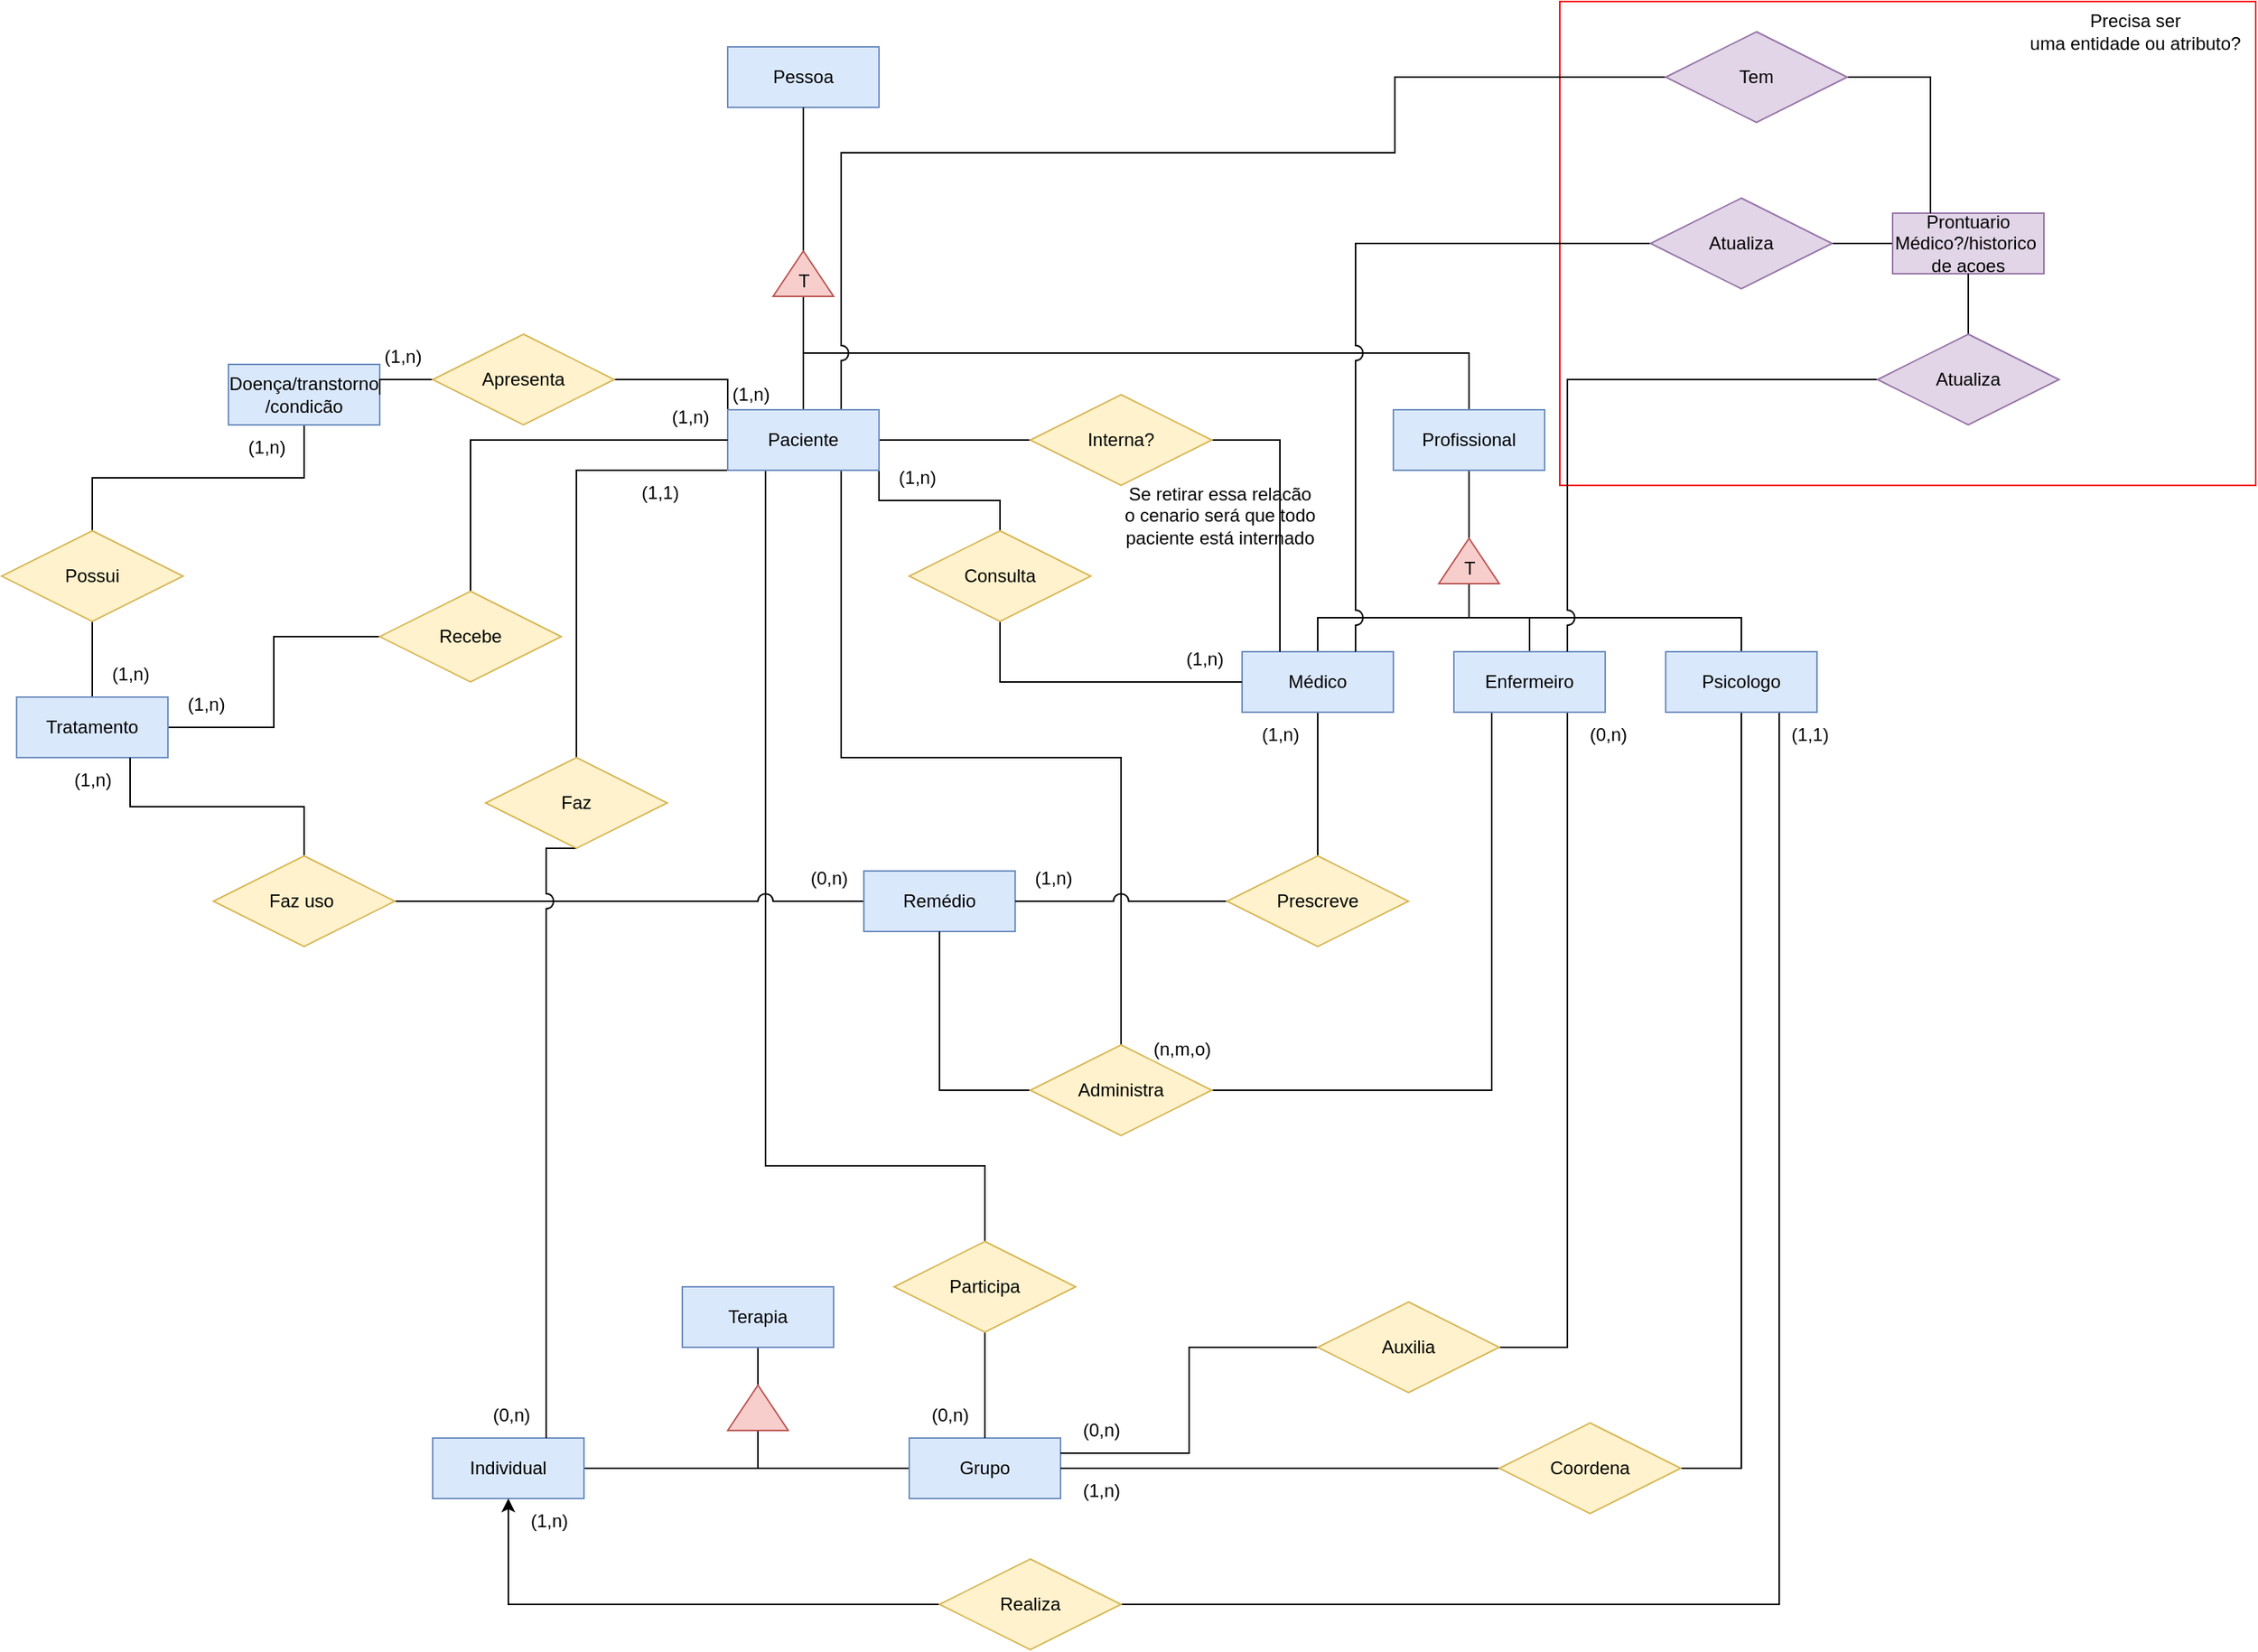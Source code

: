 <mxfile version="21.6.9" type="github">
  <diagram name="Página-1" id="hxpffWOmAhd4Fq2h1v_2">
    <mxGraphModel dx="2062" dy="608" grid="1" gridSize="10" guides="1" tooltips="1" connect="1" arrows="1" fold="1" page="1" pageScale="1" pageWidth="827" pageHeight="1169" math="0" shadow="0">
      <root>
        <mxCell id="0" />
        <mxCell id="1" parent="0" />
        <mxCell id="w2TVBVgg90Lncyqr7psY-35" value="" style="rounded=0;whiteSpace=wrap;html=1;fillColor=none;strokeColor=#fa0000;" vertex="1" parent="1">
          <mxGeometry x="710" y="10" width="460" height="320" as="geometry" />
        </mxCell>
        <mxCell id="47JgMyX84QSmUCx375vm-1" value="Pessoa" style="whiteSpace=wrap;html=1;align=center;fillColor=#dae8fc;strokeColor=#6c8ebf;" parent="1" vertex="1">
          <mxGeometry x="160" y="40" width="100" height="40" as="geometry" />
        </mxCell>
        <mxCell id="47JgMyX84QSmUCx375vm-4" style="edgeStyle=orthogonalEdgeStyle;rounded=0;orthogonalLoop=1;jettySize=auto;html=1;exitX=1;exitY=0.5;exitDx=0;exitDy=0;entryX=0.5;entryY=1;entryDx=0;entryDy=0;endArrow=none;endFill=0;" parent="1" source="47JgMyX84QSmUCx375vm-3" target="47JgMyX84QSmUCx375vm-1" edge="1">
          <mxGeometry relative="1" as="geometry">
            <mxPoint x="210" y="185" as="sourcePoint" />
            <mxPoint x="210" y="90" as="targetPoint" />
          </mxGeometry>
        </mxCell>
        <mxCell id="47JgMyX84QSmUCx375vm-15" style="edgeStyle=orthogonalEdgeStyle;rounded=0;orthogonalLoop=1;jettySize=auto;html=1;exitX=0;exitY=0.5;exitDx=0;exitDy=0;endArrow=none;endFill=0;entryX=0.5;entryY=0;entryDx=0;entryDy=0;" parent="1" source="47JgMyX84QSmUCx375vm-3" target="47JgMyX84QSmUCx375vm-7" edge="1">
          <mxGeometry relative="1" as="geometry">
            <mxPoint x="210" y="215" as="sourcePoint" />
            <mxPoint x="210" y="290" as="targetPoint" />
          </mxGeometry>
        </mxCell>
        <mxCell id="47JgMyX84QSmUCx375vm-16" style="edgeStyle=orthogonalEdgeStyle;rounded=0;orthogonalLoop=1;jettySize=auto;html=1;exitX=0;exitY=0.5;exitDx=0;exitDy=0;entryX=0.5;entryY=0;entryDx=0;entryDy=0;endArrow=none;endFill=0;jumpStyle=arc;jumpSize=10;" parent="1" source="47JgMyX84QSmUCx375vm-3" target="47JgMyX84QSmUCx375vm-8" edge="1">
          <mxGeometry relative="1" as="geometry">
            <mxPoint x="210" y="215" as="sourcePoint" />
            <mxPoint x="650" y="290" as="targetPoint" />
          </mxGeometry>
        </mxCell>
        <mxCell id="47JgMyX84QSmUCx375vm-3" value="" style="triangle;whiteSpace=wrap;html=1;rotation=-90;fillColor=#f8cecc;strokeColor=#b85450;" parent="1" vertex="1">
          <mxGeometry x="195" y="170" width="30" height="40" as="geometry" />
        </mxCell>
        <mxCell id="47JgMyX84QSmUCx375vm-41" style="edgeStyle=orthogonalEdgeStyle;rounded=0;orthogonalLoop=1;jettySize=auto;html=1;exitX=1;exitY=1;exitDx=0;exitDy=0;entryX=0.5;entryY=0;entryDx=0;entryDy=0;endArrow=none;endFill=0;" parent="1" source="47JgMyX84QSmUCx375vm-7" target="47JgMyX84QSmUCx375vm-36" edge="1">
          <mxGeometry relative="1" as="geometry">
            <mxPoint x="260" y="330" as="sourcePoint" />
            <mxPoint x="340" y="370" as="targetPoint" />
          </mxGeometry>
        </mxCell>
        <mxCell id="47JgMyX84QSmUCx375vm-47" style="edgeStyle=orthogonalEdgeStyle;rounded=0;orthogonalLoop=1;jettySize=auto;html=1;exitX=1;exitY=0.5;exitDx=0;exitDy=0;entryX=0;entryY=0.5;entryDx=0;entryDy=0;endArrow=none;endFill=0;" parent="1" source="47JgMyX84QSmUCx375vm-7" target="47JgMyX84QSmUCx375vm-46" edge="1">
          <mxGeometry relative="1" as="geometry">
            <mxPoint x="260" y="289.5" as="sourcePoint" />
            <mxPoint x="360" y="289.5" as="targetPoint" />
          </mxGeometry>
        </mxCell>
        <mxCell id="47JgMyX84QSmUCx375vm-61" style="edgeStyle=orthogonalEdgeStyle;rounded=0;orthogonalLoop=1;jettySize=auto;html=1;exitX=0.75;exitY=1;exitDx=0;exitDy=0;entryX=0.5;entryY=0;entryDx=0;entryDy=0;endArrow=none;endFill=0;jumpStyle=arc;jumpSize=10;" parent="1" source="47JgMyX84QSmUCx375vm-7" target="47JgMyX84QSmUCx375vm-57" edge="1">
          <mxGeometry relative="1" as="geometry">
            <mxPoint x="235" y="330" as="sourcePoint" />
            <mxPoint x="420" y="710" as="targetPoint" />
          </mxGeometry>
        </mxCell>
        <mxCell id="47JgMyX84QSmUCx375vm-65" style="edgeStyle=orthogonalEdgeStyle;rounded=0;orthogonalLoop=1;jettySize=auto;html=1;entryX=1;entryY=0.5;entryDx=0;entryDy=0;endArrow=none;endFill=0;exitX=0;exitY=0;exitDx=0;exitDy=0;" parent="1" source="47JgMyX84QSmUCx375vm-7" target="47JgMyX84QSmUCx375vm-64" edge="1">
          <mxGeometry relative="1" as="geometry">
            <mxPoint x="140" y="300" as="sourcePoint" />
            <mxPoint x="90" y="300" as="targetPoint" />
            <Array as="points">
              <mxPoint x="160" y="260" />
            </Array>
          </mxGeometry>
        </mxCell>
        <mxCell id="47JgMyX84QSmUCx375vm-73" style="edgeStyle=orthogonalEdgeStyle;rounded=0;orthogonalLoop=1;jettySize=auto;html=1;exitX=0.25;exitY=1;exitDx=0;exitDy=0;entryX=0.5;entryY=0;entryDx=0;entryDy=0;endArrow=none;endFill=0;jumpStyle=arc;jumpSize=10;" parent="1" source="47JgMyX84QSmUCx375vm-7" target="47JgMyX84QSmUCx375vm-71" edge="1">
          <mxGeometry relative="1" as="geometry">
            <mxPoint x="210" y="330" as="sourcePoint" />
            <mxPoint x="330" y="840" as="targetPoint" />
            <Array as="points">
              <mxPoint x="185" y="780" />
              <mxPoint x="330" y="780" />
            </Array>
          </mxGeometry>
        </mxCell>
        <mxCell id="47JgMyX84QSmUCx375vm-80" style="edgeStyle=orthogonalEdgeStyle;rounded=0;orthogonalLoop=1;jettySize=auto;html=1;exitX=0;exitY=1;exitDx=0;exitDy=0;entryX=0.5;entryY=0;entryDx=0;entryDy=0;endArrow=none;endFill=0;" parent="1" source="47JgMyX84QSmUCx375vm-7" target="47JgMyX84QSmUCx375vm-79" edge="1">
          <mxGeometry relative="1" as="geometry">
            <mxPoint x="160" y="320" as="sourcePoint" />
            <mxPoint x="15" y="500" as="targetPoint" />
            <Array as="points">
              <mxPoint x="60" y="320" />
            </Array>
          </mxGeometry>
        </mxCell>
        <mxCell id="JaHXgR09Y_bf0I58OrZL-33" style="edgeStyle=orthogonalEdgeStyle;rounded=0;orthogonalLoop=1;jettySize=auto;html=1;exitX=0.75;exitY=0;exitDx=0;exitDy=0;entryX=0;entryY=0.5;entryDx=0;entryDy=0;jumpStyle=arc;jumpSize=10;endArrow=none;endFill=0;" parent="1" source="47JgMyX84QSmUCx375vm-7" target="JaHXgR09Y_bf0I58OrZL-34" edge="1">
          <mxGeometry relative="1" as="geometry">
            <mxPoint x="600.0" y="50" as="targetPoint" />
            <Array as="points">
              <mxPoint x="235" y="110" />
              <mxPoint x="601" y="110" />
              <mxPoint x="601" y="60" />
            </Array>
          </mxGeometry>
        </mxCell>
        <mxCell id="47JgMyX84QSmUCx375vm-7" value="Paciente" style="whiteSpace=wrap;html=1;align=center;fillColor=#dae8fc;strokeColor=#6c8ebf;" parent="1" vertex="1">
          <mxGeometry x="160" y="280" width="100" height="40" as="geometry" />
        </mxCell>
        <mxCell id="47JgMyX84QSmUCx375vm-17" style="edgeStyle=orthogonalEdgeStyle;rounded=0;orthogonalLoop=1;jettySize=auto;html=1;exitX=0.5;exitY=1;exitDx=0;exitDy=0;entryX=1;entryY=0.5;entryDx=0;entryDy=0;endArrow=none;endFill=0;" parent="1" source="47JgMyX84QSmUCx375vm-8" target="47JgMyX84QSmUCx375vm-11" edge="1">
          <mxGeometry relative="1" as="geometry" />
        </mxCell>
        <mxCell id="47JgMyX84QSmUCx375vm-8" value="Profissional" style="whiteSpace=wrap;html=1;align=center;fillColor=#dae8fc;strokeColor=#6c8ebf;" parent="1" vertex="1">
          <mxGeometry x="600" y="280" width="100" height="40" as="geometry" />
        </mxCell>
        <mxCell id="47JgMyX84QSmUCx375vm-18" style="edgeStyle=orthogonalEdgeStyle;rounded=0;orthogonalLoop=1;jettySize=auto;html=1;exitX=0;exitY=0.5;exitDx=0;exitDy=0;endArrow=none;endFill=0;" parent="1" source="47JgMyX84QSmUCx375vm-11" target="47JgMyX84QSmUCx375vm-12" edge="1">
          <mxGeometry relative="1" as="geometry" />
        </mxCell>
        <mxCell id="47JgMyX84QSmUCx375vm-19" style="edgeStyle=orthogonalEdgeStyle;rounded=0;orthogonalLoop=1;jettySize=auto;html=1;exitX=0;exitY=0.5;exitDx=0;exitDy=0;entryX=0.5;entryY=0;entryDx=0;entryDy=0;endArrow=none;endFill=0;" parent="1" source="47JgMyX84QSmUCx375vm-11" target="47JgMyX84QSmUCx375vm-13" edge="1">
          <mxGeometry relative="1" as="geometry" />
        </mxCell>
        <mxCell id="47JgMyX84QSmUCx375vm-20" style="edgeStyle=orthogonalEdgeStyle;rounded=0;orthogonalLoop=1;jettySize=auto;html=1;exitX=0;exitY=0.5;exitDx=0;exitDy=0;entryX=0.5;entryY=0;entryDx=0;entryDy=0;endArrow=none;endFill=0;" parent="1" source="47JgMyX84QSmUCx375vm-11" target="47JgMyX84QSmUCx375vm-14" edge="1">
          <mxGeometry relative="1" as="geometry" />
        </mxCell>
        <mxCell id="47JgMyX84QSmUCx375vm-11" value="" style="triangle;whiteSpace=wrap;html=1;rotation=-90;fillColor=#f8cecc;strokeColor=#b85450;" parent="1" vertex="1">
          <mxGeometry x="635" y="360" width="30" height="40" as="geometry" />
        </mxCell>
        <mxCell id="47JgMyX84QSmUCx375vm-44" style="edgeStyle=orthogonalEdgeStyle;rounded=0;orthogonalLoop=1;jettySize=auto;html=1;exitX=0.5;exitY=1;exitDx=0;exitDy=0;endArrow=none;endFill=0;" parent="1" source="47JgMyX84QSmUCx375vm-12" target="47JgMyX84QSmUCx375vm-37" edge="1">
          <mxGeometry relative="1" as="geometry" />
        </mxCell>
        <mxCell id="47JgMyX84QSmUCx375vm-12" value="Médico" style="whiteSpace=wrap;html=1;align=center;fillColor=#dae8fc;strokeColor=#6c8ebf;" parent="1" vertex="1">
          <mxGeometry x="500" y="440" width="100" height="40" as="geometry" />
        </mxCell>
        <mxCell id="47JgMyX84QSmUCx375vm-58" style="edgeStyle=orthogonalEdgeStyle;rounded=0;orthogonalLoop=1;jettySize=auto;html=1;exitX=0.25;exitY=1;exitDx=0;exitDy=0;entryX=1;entryY=0.5;entryDx=0;entryDy=0;endArrow=none;endFill=0;" parent="1" source="47JgMyX84QSmUCx375vm-13" target="47JgMyX84QSmUCx375vm-57" edge="1">
          <mxGeometry relative="1" as="geometry" />
        </mxCell>
        <mxCell id="JaHXgR09Y_bf0I58OrZL-21" style="edgeStyle=orthogonalEdgeStyle;rounded=0;orthogonalLoop=1;jettySize=auto;html=1;exitX=0.75;exitY=1;exitDx=0;exitDy=0;entryX=1;entryY=0.5;entryDx=0;entryDy=0;endArrow=none;endFill=0;" parent="1" source="47JgMyX84QSmUCx375vm-13" target="JaHXgR09Y_bf0I58OrZL-20" edge="1">
          <mxGeometry relative="1" as="geometry" />
        </mxCell>
        <mxCell id="47JgMyX84QSmUCx375vm-13" value="Enfermeiro" style="whiteSpace=wrap;html=1;align=center;fillColor=#dae8fc;strokeColor=#6c8ebf;" parent="1" vertex="1">
          <mxGeometry x="640" y="440" width="100" height="40" as="geometry" />
        </mxCell>
        <mxCell id="47JgMyX84QSmUCx375vm-68" style="edgeStyle=orthogonalEdgeStyle;rounded=0;orthogonalLoop=1;jettySize=auto;html=1;exitX=0.5;exitY=1;exitDx=0;exitDy=0;entryX=1;entryY=0.5;entryDx=0;entryDy=0;endArrow=none;endFill=0;" parent="1" source="47JgMyX84QSmUCx375vm-14" target="47JgMyX84QSmUCx375vm-67" edge="1">
          <mxGeometry relative="1" as="geometry" />
        </mxCell>
        <mxCell id="JaHXgR09Y_bf0I58OrZL-15" style="edgeStyle=orthogonalEdgeStyle;rounded=0;orthogonalLoop=1;jettySize=auto;html=1;exitX=0.75;exitY=1;exitDx=0;exitDy=0;entryX=1;entryY=0.5;entryDx=0;entryDy=0;endArrow=none;endFill=0;" parent="1" source="47JgMyX84QSmUCx375vm-14" target="JaHXgR09Y_bf0I58OrZL-14" edge="1">
          <mxGeometry relative="1" as="geometry" />
        </mxCell>
        <mxCell id="47JgMyX84QSmUCx375vm-14" value="Psicologo" style="whiteSpace=wrap;html=1;align=center;fillColor=#dae8fc;strokeColor=#6c8ebf;" parent="1" vertex="1">
          <mxGeometry x="780" y="440" width="100" height="40" as="geometry" />
        </mxCell>
        <mxCell id="JaHXgR09Y_bf0I58OrZL-9" style="edgeStyle=orthogonalEdgeStyle;rounded=0;orthogonalLoop=1;jettySize=auto;html=1;exitX=0;exitY=0.5;exitDx=0;exitDy=0;entryX=1;entryY=0.5;entryDx=0;entryDy=0;jumpStyle=arc;jumpSize=10;endArrow=none;endFill=0;" parent="1" source="47JgMyX84QSmUCx375vm-22" target="JaHXgR09Y_bf0I58OrZL-7" edge="1">
          <mxGeometry relative="1" as="geometry" />
        </mxCell>
        <mxCell id="47JgMyX84QSmUCx375vm-22" value="Remédio" style="whiteSpace=wrap;html=1;align=center;fillColor=#dae8fc;strokeColor=#6c8ebf;" parent="1" vertex="1">
          <mxGeometry x="250" y="585" width="100" height="40" as="geometry" />
        </mxCell>
        <mxCell id="JaHXgR09Y_bf0I58OrZL-5" style="edgeStyle=orthogonalEdgeStyle;rounded=0;orthogonalLoop=1;jettySize=auto;html=1;exitX=0.5;exitY=1;exitDx=0;exitDy=0;entryX=0.5;entryY=0;entryDx=0;entryDy=0;endArrow=none;endFill=0;" parent="1" source="47JgMyX84QSmUCx375vm-23" target="JaHXgR09Y_bf0I58OrZL-4" edge="1">
          <mxGeometry relative="1" as="geometry" />
        </mxCell>
        <mxCell id="47JgMyX84QSmUCx375vm-23" value="Doença/transtorno&lt;br&gt;/condicão" style="whiteSpace=wrap;html=1;align=center;fillColor=#dae8fc;strokeColor=#6c8ebf;" parent="1" vertex="1">
          <mxGeometry x="-170" y="250" width="100" height="40" as="geometry" />
        </mxCell>
        <mxCell id="47JgMyX84QSmUCx375vm-76" style="edgeStyle=orthogonalEdgeStyle;rounded=0;orthogonalLoop=1;jettySize=auto;html=1;exitX=0.5;exitY=1;exitDx=0;exitDy=0;entryX=1;entryY=0.5;entryDx=0;entryDy=0;endArrow=none;endFill=0;" parent="1" source="47JgMyX84QSmUCx375vm-24" target="47JgMyX84QSmUCx375vm-26" edge="1">
          <mxGeometry relative="1" as="geometry" />
        </mxCell>
        <mxCell id="47JgMyX84QSmUCx375vm-24" value="Terapia" style="whiteSpace=wrap;html=1;align=center;fillColor=#dae8fc;strokeColor=#6c8ebf;" parent="1" vertex="1">
          <mxGeometry x="130" y="860" width="100" height="40" as="geometry" />
        </mxCell>
        <mxCell id="47JgMyX84QSmUCx375vm-77" style="edgeStyle=orthogonalEdgeStyle;rounded=0;orthogonalLoop=1;jettySize=auto;html=1;exitX=0;exitY=0.5;exitDx=0;exitDy=0;entryX=0;entryY=0.5;entryDx=0;entryDy=0;endArrow=none;endFill=0;" parent="1" source="47JgMyX84QSmUCx375vm-26" target="47JgMyX84QSmUCx375vm-30" edge="1">
          <mxGeometry relative="1" as="geometry" />
        </mxCell>
        <mxCell id="47JgMyX84QSmUCx375vm-78" style="edgeStyle=orthogonalEdgeStyle;rounded=0;orthogonalLoop=1;jettySize=auto;html=1;exitX=0;exitY=0.5;exitDx=0;exitDy=0;entryX=1;entryY=0.5;entryDx=0;entryDy=0;endArrow=none;endFill=0;" parent="1" source="47JgMyX84QSmUCx375vm-26" target="47JgMyX84QSmUCx375vm-28" edge="1">
          <mxGeometry relative="1" as="geometry" />
        </mxCell>
        <mxCell id="47JgMyX84QSmUCx375vm-26" value="" style="triangle;whiteSpace=wrap;html=1;rotation=-90;fillColor=#f8cecc;strokeColor=#b85450;" parent="1" vertex="1">
          <mxGeometry x="165" y="920" width="30" height="40" as="geometry" />
        </mxCell>
        <mxCell id="47JgMyX84QSmUCx375vm-28" value="Individual" style="whiteSpace=wrap;html=1;align=center;fillColor=#dae8fc;strokeColor=#6c8ebf;" parent="1" vertex="1">
          <mxGeometry x="-35" y="960" width="100" height="40" as="geometry" />
        </mxCell>
        <mxCell id="47JgMyX84QSmUCx375vm-30" value="Grupo" style="whiteSpace=wrap;html=1;align=center;fillColor=#dae8fc;strokeColor=#6c8ebf;" parent="1" vertex="1">
          <mxGeometry x="280" y="960" width="100" height="40" as="geometry" />
        </mxCell>
        <mxCell id="47JgMyX84QSmUCx375vm-42" style="edgeStyle=orthogonalEdgeStyle;rounded=0;orthogonalLoop=1;jettySize=auto;html=1;exitX=0.5;exitY=1;exitDx=0;exitDy=0;entryX=0;entryY=0.5;entryDx=0;entryDy=0;endArrow=none;endFill=0;" parent="1" source="47JgMyX84QSmUCx375vm-36" target="47JgMyX84QSmUCx375vm-12" edge="1">
          <mxGeometry relative="1" as="geometry">
            <mxPoint x="340" y="430" as="sourcePoint" />
            <mxPoint x="500" y="470" as="targetPoint" />
          </mxGeometry>
        </mxCell>
        <mxCell id="47JgMyX84QSmUCx375vm-36" value="Consulta" style="shape=rhombus;perimeter=rhombusPerimeter;whiteSpace=wrap;html=1;align=center;fillColor=#fff2cc;strokeColor=#d6b656;" parent="1" vertex="1">
          <mxGeometry x="280" y="360" width="120" height="60" as="geometry" />
        </mxCell>
        <mxCell id="47JgMyX84QSmUCx375vm-45" style="edgeStyle=orthogonalEdgeStyle;rounded=0;orthogonalLoop=1;jettySize=auto;html=1;exitX=0;exitY=0.5;exitDx=0;exitDy=0;entryX=1;entryY=0.5;entryDx=0;entryDy=0;jumpStyle=arc;endArrow=none;endFill=0;jumpSize=10;" parent="1" source="47JgMyX84QSmUCx375vm-37" target="47JgMyX84QSmUCx375vm-22" edge="1">
          <mxGeometry relative="1" as="geometry">
            <mxPoint x="490" y="615" as="sourcePoint" />
            <mxPoint x="185" y="615" as="targetPoint" />
          </mxGeometry>
        </mxCell>
        <mxCell id="47JgMyX84QSmUCx375vm-37" value="Prescreve" style="shape=rhombus;perimeter=rhombusPerimeter;whiteSpace=wrap;html=1;align=center;fillColor=#fff2cc;strokeColor=#d6b656;" parent="1" vertex="1">
          <mxGeometry x="490" y="575" width="120" height="60" as="geometry" />
        </mxCell>
        <mxCell id="47JgMyX84QSmUCx375vm-50" style="edgeStyle=orthogonalEdgeStyle;rounded=0;orthogonalLoop=1;jettySize=auto;html=1;exitX=1;exitY=0.5;exitDx=0;exitDy=0;entryX=0.25;entryY=0;entryDx=0;entryDy=0;endArrow=none;endFill=0;" parent="1" source="47JgMyX84QSmUCx375vm-46" target="47JgMyX84QSmUCx375vm-12" edge="1">
          <mxGeometry relative="1" as="geometry">
            <mxPoint x="420" y="340" as="sourcePoint" />
            <mxPoint x="525" y="450" as="targetPoint" />
          </mxGeometry>
        </mxCell>
        <mxCell id="47JgMyX84QSmUCx375vm-46" value="Interna?" style="shape=rhombus;perimeter=rhombusPerimeter;whiteSpace=wrap;html=1;align=center;fillColor=#fff2cc;strokeColor=#d6b656;" parent="1" vertex="1">
          <mxGeometry x="360" y="270" width="120" height="60" as="geometry" />
        </mxCell>
        <mxCell id="47JgMyX84QSmUCx375vm-59" style="edgeStyle=orthogonalEdgeStyle;rounded=0;orthogonalLoop=1;jettySize=auto;html=1;exitX=0;exitY=0.5;exitDx=0;exitDy=0;entryX=0.5;entryY=1;entryDx=0;entryDy=0;endArrow=none;endFill=0;" parent="1" source="47JgMyX84QSmUCx375vm-57" target="47JgMyX84QSmUCx375vm-22" edge="1">
          <mxGeometry relative="1" as="geometry" />
        </mxCell>
        <mxCell id="47JgMyX84QSmUCx375vm-57" value="Administra" style="shape=rhombus;perimeter=rhombusPerimeter;whiteSpace=wrap;html=1;align=center;fillColor=#fff2cc;strokeColor=#d6b656;" parent="1" vertex="1">
          <mxGeometry x="360" y="700" width="120" height="60" as="geometry" />
        </mxCell>
        <mxCell id="47JgMyX84QSmUCx375vm-66" style="edgeStyle=orthogonalEdgeStyle;rounded=0;orthogonalLoop=1;jettySize=auto;html=1;exitX=0;exitY=0.5;exitDx=0;exitDy=0;entryX=1;entryY=0.5;entryDx=0;entryDy=0;endArrow=none;endFill=0;" parent="1" source="47JgMyX84QSmUCx375vm-64" target="47JgMyX84QSmUCx375vm-23" edge="1">
          <mxGeometry relative="1" as="geometry">
            <mxPoint x="-30" y="300" as="sourcePoint" />
            <mxPoint x="-70" y="300" as="targetPoint" />
          </mxGeometry>
        </mxCell>
        <mxCell id="47JgMyX84QSmUCx375vm-64" value="Apresenta" style="shape=rhombus;perimeter=rhombusPerimeter;whiteSpace=wrap;html=1;align=center;fillColor=#fff2cc;strokeColor=#d6b656;" parent="1" vertex="1">
          <mxGeometry x="-35" y="230" width="120" height="60" as="geometry" />
        </mxCell>
        <mxCell id="47JgMyX84QSmUCx375vm-69" style="edgeStyle=orthogonalEdgeStyle;rounded=0;orthogonalLoop=1;jettySize=auto;html=1;exitX=0;exitY=0.5;exitDx=0;exitDy=0;entryX=1;entryY=0.5;entryDx=0;entryDy=0;endArrow=none;endFill=0;" parent="1" source="47JgMyX84QSmUCx375vm-67" target="47JgMyX84QSmUCx375vm-30" edge="1">
          <mxGeometry relative="1" as="geometry" />
        </mxCell>
        <mxCell id="47JgMyX84QSmUCx375vm-67" value="Coordena" style="shape=rhombus;perimeter=rhombusPerimeter;whiteSpace=wrap;html=1;align=center;fillColor=#fff2cc;strokeColor=#d6b656;" parent="1" vertex="1">
          <mxGeometry x="670" y="950" width="120" height="60" as="geometry" />
        </mxCell>
        <mxCell id="47JgMyX84QSmUCx375vm-75" style="edgeStyle=orthogonalEdgeStyle;rounded=0;orthogonalLoop=1;jettySize=auto;html=1;exitX=0.5;exitY=1;exitDx=0;exitDy=0;entryX=0.5;entryY=0;entryDx=0;entryDy=0;endArrow=none;endFill=0;" parent="1" source="47JgMyX84QSmUCx375vm-71" target="47JgMyX84QSmUCx375vm-30" edge="1">
          <mxGeometry relative="1" as="geometry" />
        </mxCell>
        <mxCell id="47JgMyX84QSmUCx375vm-71" value="Participa" style="shape=rhombus;perimeter=rhombusPerimeter;whiteSpace=wrap;html=1;align=center;fillColor=#fff2cc;strokeColor=#d6b656;" parent="1" vertex="1">
          <mxGeometry x="270" y="830" width="120" height="60" as="geometry" />
        </mxCell>
        <mxCell id="47JgMyX84QSmUCx375vm-81" style="edgeStyle=orthogonalEdgeStyle;rounded=0;orthogonalLoop=1;jettySize=auto;html=1;exitX=0.5;exitY=1;exitDx=0;exitDy=0;jumpStyle=arc;endArrow=none;endFill=0;entryX=0.75;entryY=0;entryDx=0;entryDy=0;jumpSize=10;" parent="1" source="47JgMyX84QSmUCx375vm-79" target="47JgMyX84QSmUCx375vm-28" edge="1">
          <mxGeometry relative="1" as="geometry">
            <mxPoint x="15" y="560" as="sourcePoint" />
            <mxPoint x="50" y="910" as="targetPoint" />
            <Array as="points">
              <mxPoint x="40" y="570" />
            </Array>
          </mxGeometry>
        </mxCell>
        <mxCell id="47JgMyX84QSmUCx375vm-79" value="Faz" style="shape=rhombus;perimeter=rhombusPerimeter;whiteSpace=wrap;html=1;align=center;fillColor=#fff2cc;strokeColor=#d6b656;" parent="1" vertex="1">
          <mxGeometry y="510" width="120" height="60" as="geometry" />
        </mxCell>
        <mxCell id="JaHXgR09Y_bf0I58OrZL-6" style="edgeStyle=orthogonalEdgeStyle;rounded=0;orthogonalLoop=1;jettySize=auto;html=1;exitX=0.5;exitY=0;exitDx=0;exitDy=0;entryX=0.5;entryY=1;entryDx=0;entryDy=0;endArrow=none;endFill=0;" parent="1" source="JaHXgR09Y_bf0I58OrZL-3" target="JaHXgR09Y_bf0I58OrZL-4" edge="1">
          <mxGeometry relative="1" as="geometry" />
        </mxCell>
        <mxCell id="JaHXgR09Y_bf0I58OrZL-11" style="edgeStyle=orthogonalEdgeStyle;rounded=0;orthogonalLoop=1;jettySize=auto;html=1;exitX=1;exitY=0.5;exitDx=0;exitDy=0;entryX=0;entryY=0.5;entryDx=0;entryDy=0;endArrow=none;endFill=0;" parent="1" source="JaHXgR09Y_bf0I58OrZL-3" target="JaHXgR09Y_bf0I58OrZL-10" edge="1">
          <mxGeometry relative="1" as="geometry" />
        </mxCell>
        <mxCell id="JaHXgR09Y_bf0I58OrZL-3" value="Tratamento" style="whiteSpace=wrap;html=1;align=center;fillColor=#dae8fc;strokeColor=#6c8ebf;" parent="1" vertex="1">
          <mxGeometry x="-310" y="470" width="100" height="40" as="geometry" />
        </mxCell>
        <mxCell id="JaHXgR09Y_bf0I58OrZL-4" value="Possui" style="shape=rhombus;perimeter=rhombusPerimeter;whiteSpace=wrap;html=1;align=center;fillColor=#fff2cc;strokeColor=#d6b656;" parent="1" vertex="1">
          <mxGeometry x="-320" y="360" width="120" height="60" as="geometry" />
        </mxCell>
        <mxCell id="JaHXgR09Y_bf0I58OrZL-8" style="edgeStyle=orthogonalEdgeStyle;rounded=0;orthogonalLoop=1;jettySize=auto;html=1;exitX=0.5;exitY=0;exitDx=0;exitDy=0;entryX=0.75;entryY=1;entryDx=0;entryDy=0;endArrow=none;endFill=0;" parent="1" source="JaHXgR09Y_bf0I58OrZL-7" target="JaHXgR09Y_bf0I58OrZL-3" edge="1">
          <mxGeometry relative="1" as="geometry" />
        </mxCell>
        <mxCell id="JaHXgR09Y_bf0I58OrZL-7" value="Faz uso&amp;nbsp;" style="shape=rhombus;perimeter=rhombusPerimeter;whiteSpace=wrap;html=1;align=center;fillColor=#fff2cc;strokeColor=#d6b656;" parent="1" vertex="1">
          <mxGeometry x="-180" y="575" width="120" height="60" as="geometry" />
        </mxCell>
        <mxCell id="JaHXgR09Y_bf0I58OrZL-12" style="edgeStyle=orthogonalEdgeStyle;rounded=0;orthogonalLoop=1;jettySize=auto;html=1;exitX=0.5;exitY=0;exitDx=0;exitDy=0;entryX=0;entryY=0.5;entryDx=0;entryDy=0;endArrow=none;endFill=0;" parent="1" source="JaHXgR09Y_bf0I58OrZL-10" target="47JgMyX84QSmUCx375vm-7" edge="1">
          <mxGeometry relative="1" as="geometry" />
        </mxCell>
        <mxCell id="JaHXgR09Y_bf0I58OrZL-10" value="Recebe" style="shape=rhombus;perimeter=rhombusPerimeter;whiteSpace=wrap;html=1;align=center;fillColor=#fff2cc;strokeColor=#d6b656;" parent="1" vertex="1">
          <mxGeometry x="-70" y="400" width="120" height="60" as="geometry" />
        </mxCell>
        <mxCell id="JaHXgR09Y_bf0I58OrZL-16" style="edgeStyle=orthogonalEdgeStyle;rounded=0;orthogonalLoop=1;jettySize=auto;html=1;exitX=0;exitY=0.5;exitDx=0;exitDy=0;entryX=0.5;entryY=1;entryDx=0;entryDy=0;" parent="1" source="JaHXgR09Y_bf0I58OrZL-14" target="47JgMyX84QSmUCx375vm-28" edge="1">
          <mxGeometry relative="1" as="geometry" />
        </mxCell>
        <mxCell id="JaHXgR09Y_bf0I58OrZL-14" value="Realiza" style="shape=rhombus;perimeter=rhombusPerimeter;whiteSpace=wrap;html=1;align=center;fillColor=#fff2cc;strokeColor=#d6b656;" parent="1" vertex="1">
          <mxGeometry x="300" y="1040" width="120" height="60" as="geometry" />
        </mxCell>
        <mxCell id="JaHXgR09Y_bf0I58OrZL-22" style="edgeStyle=orthogonalEdgeStyle;rounded=0;orthogonalLoop=1;jettySize=auto;html=1;exitX=0;exitY=0.5;exitDx=0;exitDy=0;entryX=1;entryY=0.25;entryDx=0;entryDy=0;endArrow=none;endFill=0;" parent="1" source="JaHXgR09Y_bf0I58OrZL-20" target="47JgMyX84QSmUCx375vm-30" edge="1">
          <mxGeometry relative="1" as="geometry" />
        </mxCell>
        <mxCell id="JaHXgR09Y_bf0I58OrZL-20" value="Auxilia" style="shape=rhombus;perimeter=rhombusPerimeter;whiteSpace=wrap;html=1;align=center;fillColor=#fff2cc;strokeColor=#d6b656;" parent="1" vertex="1">
          <mxGeometry x="550" y="870" width="120" height="60" as="geometry" />
        </mxCell>
        <mxCell id="JaHXgR09Y_bf0I58OrZL-28" style="edgeStyle=orthogonalEdgeStyle;rounded=0;orthogonalLoop=1;jettySize=auto;html=1;exitX=0;exitY=0.5;exitDx=0;exitDy=0;entryX=1;entryY=0.5;entryDx=0;entryDy=0;endArrow=none;endFill=0;" parent="1" source="JaHXgR09Y_bf0I58OrZL-23" target="JaHXgR09Y_bf0I58OrZL-26" edge="1">
          <mxGeometry relative="1" as="geometry" />
        </mxCell>
        <mxCell id="JaHXgR09Y_bf0I58OrZL-23" value="Prontuario&lt;br&gt;Médico?/historico&amp;nbsp;&lt;br&gt;de acoes" style="whiteSpace=wrap;html=1;align=center;fillColor=#e1d5e7;strokeColor=#9673a6;" parent="1" vertex="1">
          <mxGeometry x="930" y="150" width="100" height="40" as="geometry" />
        </mxCell>
        <mxCell id="JaHXgR09Y_bf0I58OrZL-29" style="edgeStyle=orthogonalEdgeStyle;rounded=0;orthogonalLoop=1;jettySize=auto;html=1;exitX=0;exitY=0.5;exitDx=0;exitDy=0;entryX=0.75;entryY=0;entryDx=0;entryDy=0;jumpStyle=arc;jumpSize=10;endArrow=none;endFill=0;" parent="1" source="JaHXgR09Y_bf0I58OrZL-26" target="47JgMyX84QSmUCx375vm-12" edge="1">
          <mxGeometry relative="1" as="geometry" />
        </mxCell>
        <mxCell id="JaHXgR09Y_bf0I58OrZL-26" value="Atualiza" style="shape=rhombus;perimeter=rhombusPerimeter;whiteSpace=wrap;html=1;align=center;fillColor=#e1d5e7;strokeColor=#9673a6;" parent="1" vertex="1">
          <mxGeometry x="770" y="140" width="120" height="60" as="geometry" />
        </mxCell>
        <mxCell id="JaHXgR09Y_bf0I58OrZL-31" style="edgeStyle=orthogonalEdgeStyle;rounded=0;orthogonalLoop=1;jettySize=auto;html=1;exitX=0.5;exitY=0;exitDx=0;exitDy=0;entryX=0.5;entryY=1;entryDx=0;entryDy=0;endArrow=none;endFill=0;" parent="1" source="JaHXgR09Y_bf0I58OrZL-30" target="JaHXgR09Y_bf0I58OrZL-23" edge="1">
          <mxGeometry relative="1" as="geometry" />
        </mxCell>
        <mxCell id="JaHXgR09Y_bf0I58OrZL-32" style="edgeStyle=orthogonalEdgeStyle;rounded=0;orthogonalLoop=1;jettySize=auto;html=1;exitX=0;exitY=0.5;exitDx=0;exitDy=0;entryX=0.75;entryY=0;entryDx=0;entryDy=0;jumpStyle=arc;jumpSize=10;endArrow=none;endFill=0;" parent="1" source="JaHXgR09Y_bf0I58OrZL-30" target="47JgMyX84QSmUCx375vm-13" edge="1">
          <mxGeometry relative="1" as="geometry" />
        </mxCell>
        <mxCell id="JaHXgR09Y_bf0I58OrZL-30" value="Atualiza" style="shape=rhombus;perimeter=rhombusPerimeter;whiteSpace=wrap;html=1;align=center;fillColor=#e1d5e7;strokeColor=#9673a6;" parent="1" vertex="1">
          <mxGeometry x="920" y="230" width="120" height="60" as="geometry" />
        </mxCell>
        <mxCell id="JaHXgR09Y_bf0I58OrZL-35" style="edgeStyle=orthogonalEdgeStyle;rounded=0;orthogonalLoop=1;jettySize=auto;html=1;exitX=1;exitY=0.5;exitDx=0;exitDy=0;entryX=0.25;entryY=0;entryDx=0;entryDy=0;endArrow=none;endFill=0;" parent="1" source="JaHXgR09Y_bf0I58OrZL-34" target="JaHXgR09Y_bf0I58OrZL-23" edge="1">
          <mxGeometry relative="1" as="geometry" />
        </mxCell>
        <mxCell id="JaHXgR09Y_bf0I58OrZL-34" value="Tem" style="shape=rhombus;perimeter=rhombusPerimeter;whiteSpace=wrap;html=1;align=center;fillColor=#e1d5e7;strokeColor=#9673a6;" parent="1" vertex="1">
          <mxGeometry x="780" y="30" width="120" height="60" as="geometry" />
        </mxCell>
        <mxCell id="w2TVBVgg90Lncyqr7psY-1" value="Precisa ser&lt;br&gt;uma entidade ou atributo?" style="text;html=1;align=center;verticalAlign=middle;resizable=0;points=[];autosize=1;strokeColor=none;fillColor=none;" vertex="1" parent="1">
          <mxGeometry x="1010" y="10" width="160" height="40" as="geometry" />
        </mxCell>
        <mxCell id="w2TVBVgg90Lncyqr7psY-2" value="Se retirar essa relacão&lt;br&gt;o cenario será que todo&lt;br&gt;paciente está internado" style="text;html=1;align=center;verticalAlign=middle;resizable=0;points=[];autosize=1;strokeColor=none;fillColor=none;" vertex="1" parent="1">
          <mxGeometry x="410" y="320" width="150" height="60" as="geometry" />
        </mxCell>
        <mxCell id="w2TVBVgg90Lncyqr7psY-4" value="(1,n)" style="text;html=1;align=center;verticalAlign=middle;resizable=0;points=[];autosize=1;strokeColor=none;fillColor=none;" vertex="1" parent="1">
          <mxGeometry x="450" y="430" width="50" height="30" as="geometry" />
        </mxCell>
        <mxCell id="w2TVBVgg90Lncyqr7psY-7" value="(1,n)" style="text;html=1;align=center;verticalAlign=middle;resizable=0;points=[];autosize=1;strokeColor=none;fillColor=none;" vertex="1" parent="1">
          <mxGeometry x="260" y="310" width="50" height="30" as="geometry" />
        </mxCell>
        <mxCell id="w2TVBVgg90Lncyqr7psY-8" value="(1,n)" style="text;html=1;align=center;verticalAlign=middle;resizable=0;points=[];autosize=1;strokeColor=none;fillColor=none;" vertex="1" parent="1">
          <mxGeometry x="500" y="480" width="50" height="30" as="geometry" />
        </mxCell>
        <mxCell id="w2TVBVgg90Lncyqr7psY-9" value="(1,n)" style="text;html=1;align=center;verticalAlign=middle;resizable=0;points=[];autosize=1;strokeColor=none;fillColor=none;" vertex="1" parent="1">
          <mxGeometry x="350" y="575" width="50" height="30" as="geometry" />
        </mxCell>
        <mxCell id="w2TVBVgg90Lncyqr7psY-10" value="&amp;nbsp;(0,n)" style="text;html=1;align=center;verticalAlign=middle;resizable=0;points=[];autosize=1;strokeColor=none;fillColor=none;" vertex="1" parent="1">
          <mxGeometry x="200" y="575" width="50" height="30" as="geometry" />
        </mxCell>
        <mxCell id="w2TVBVgg90Lncyqr7psY-11" value="T" style="text;html=1;align=center;verticalAlign=middle;resizable=0;points=[];autosize=1;strokeColor=none;fillColor=none;" vertex="1" parent="1">
          <mxGeometry x="195" y="180" width="30" height="30" as="geometry" />
        </mxCell>
        <mxCell id="w2TVBVgg90Lncyqr7psY-12" value="T" style="text;html=1;align=center;verticalAlign=middle;resizable=0;points=[];autosize=1;strokeColor=none;fillColor=none;" vertex="1" parent="1">
          <mxGeometry x="635" y="370" width="30" height="30" as="geometry" />
        </mxCell>
        <mxCell id="w2TVBVgg90Lncyqr7psY-14" value="(n,m,o)" style="text;html=1;align=center;verticalAlign=middle;resizable=0;points=[];autosize=1;strokeColor=none;fillColor=none;" vertex="1" parent="1">
          <mxGeometry x="430" y="688" width="60" height="30" as="geometry" />
        </mxCell>
        <mxCell id="w2TVBVgg90Lncyqr7psY-15" value="&amp;nbsp;(0,n)" style="text;html=1;align=center;verticalAlign=middle;resizable=0;points=[];autosize=1;strokeColor=none;fillColor=none;" vertex="1" parent="1">
          <mxGeometry x="280" y="930" width="50" height="30" as="geometry" />
        </mxCell>
        <mxCell id="w2TVBVgg90Lncyqr7psY-16" value="&amp;nbsp;(0,n)" style="text;html=1;align=center;verticalAlign=middle;resizable=0;points=[];autosize=1;strokeColor=none;fillColor=none;" vertex="1" parent="1">
          <mxGeometry x="-10" y="930" width="50" height="30" as="geometry" />
        </mxCell>
        <mxCell id="w2TVBVgg90Lncyqr7psY-17" value="(1,1)" style="text;html=1;align=center;verticalAlign=middle;resizable=0;points=[];autosize=1;strokeColor=none;fillColor=none;" vertex="1" parent="1">
          <mxGeometry x="90" y="320" width="50" height="30" as="geometry" />
        </mxCell>
        <mxCell id="w2TVBVgg90Lncyqr7psY-18" value="(1,n)" style="text;html=1;align=center;verticalAlign=middle;resizable=0;points=[];autosize=1;strokeColor=none;fillColor=none;" vertex="1" parent="1">
          <mxGeometry x="150" y="255" width="50" height="30" as="geometry" />
        </mxCell>
        <mxCell id="w2TVBVgg90Lncyqr7psY-25" value="&amp;nbsp;(1,n)" style="text;html=1;align=center;verticalAlign=middle;resizable=0;points=[];autosize=1;strokeColor=none;fillColor=none;" vertex="1" parent="1">
          <mxGeometry x="15" y="1000" width="50" height="30" as="geometry" />
        </mxCell>
        <mxCell id="w2TVBVgg90Lncyqr7psY-26" value="&amp;nbsp;(1,n)" style="text;html=1;align=center;verticalAlign=middle;resizable=0;points=[];autosize=1;strokeColor=none;fillColor=none;" vertex="1" parent="1">
          <mxGeometry x="380" y="980" width="50" height="30" as="geometry" />
        </mxCell>
        <mxCell id="w2TVBVgg90Lncyqr7psY-27" value="&amp;nbsp;(0,n)" style="text;html=1;align=center;verticalAlign=middle;resizable=0;points=[];autosize=1;strokeColor=none;fillColor=none;" vertex="1" parent="1">
          <mxGeometry x="380" y="940" width="50" height="30" as="geometry" />
        </mxCell>
        <mxCell id="w2TVBVgg90Lncyqr7psY-28" value="(1,1)" style="text;html=1;align=center;verticalAlign=middle;resizable=0;points=[];autosize=1;strokeColor=none;fillColor=none;" vertex="1" parent="1">
          <mxGeometry x="850" y="480" width="50" height="30" as="geometry" />
        </mxCell>
        <mxCell id="w2TVBVgg90Lncyqr7psY-29" value="(1,n)" style="text;html=1;align=center;verticalAlign=middle;resizable=0;points=[];autosize=1;strokeColor=none;fillColor=none;" vertex="1" parent="1">
          <mxGeometry x="-285" y="510" width="50" height="30" as="geometry" />
        </mxCell>
        <mxCell id="w2TVBVgg90Lncyqr7psY-30" value="(1,n)" style="text;html=1;align=center;verticalAlign=middle;resizable=0;points=[];autosize=1;strokeColor=none;fillColor=none;" vertex="1" parent="1">
          <mxGeometry x="-80" y="230" width="50" height="30" as="geometry" />
        </mxCell>
        <mxCell id="w2TVBVgg90Lncyqr7psY-31" value="(1,n)" style="text;html=1;align=center;verticalAlign=middle;resizable=0;points=[];autosize=1;strokeColor=none;fillColor=none;" vertex="1" parent="1">
          <mxGeometry x="-260" y="440" width="50" height="30" as="geometry" />
        </mxCell>
        <mxCell id="w2TVBVgg90Lncyqr7psY-32" value="(1,n)" style="text;html=1;align=center;verticalAlign=middle;resizable=0;points=[];autosize=1;strokeColor=none;fillColor=none;" vertex="1" parent="1">
          <mxGeometry x="-170" y="290" width="50" height="30" as="geometry" />
        </mxCell>
        <mxCell id="w2TVBVgg90Lncyqr7psY-33" value="(1,n)" style="text;html=1;align=center;verticalAlign=middle;resizable=0;points=[];autosize=1;strokeColor=none;fillColor=none;" vertex="1" parent="1">
          <mxGeometry x="-210" y="460" width="50" height="30" as="geometry" />
        </mxCell>
        <mxCell id="w2TVBVgg90Lncyqr7psY-34" value="&amp;nbsp;(0,n)" style="text;html=1;align=center;verticalAlign=middle;resizable=0;points=[];autosize=1;strokeColor=none;fillColor=none;" vertex="1" parent="1">
          <mxGeometry x="715" y="480" width="50" height="30" as="geometry" />
        </mxCell>
        <mxCell id="w2TVBVgg90Lncyqr7psY-36" value="(1,n)" style="text;html=1;align=center;verticalAlign=middle;resizable=0;points=[];autosize=1;strokeColor=none;fillColor=none;" vertex="1" parent="1">
          <mxGeometry x="110" y="270" width="50" height="30" as="geometry" />
        </mxCell>
      </root>
    </mxGraphModel>
  </diagram>
</mxfile>
